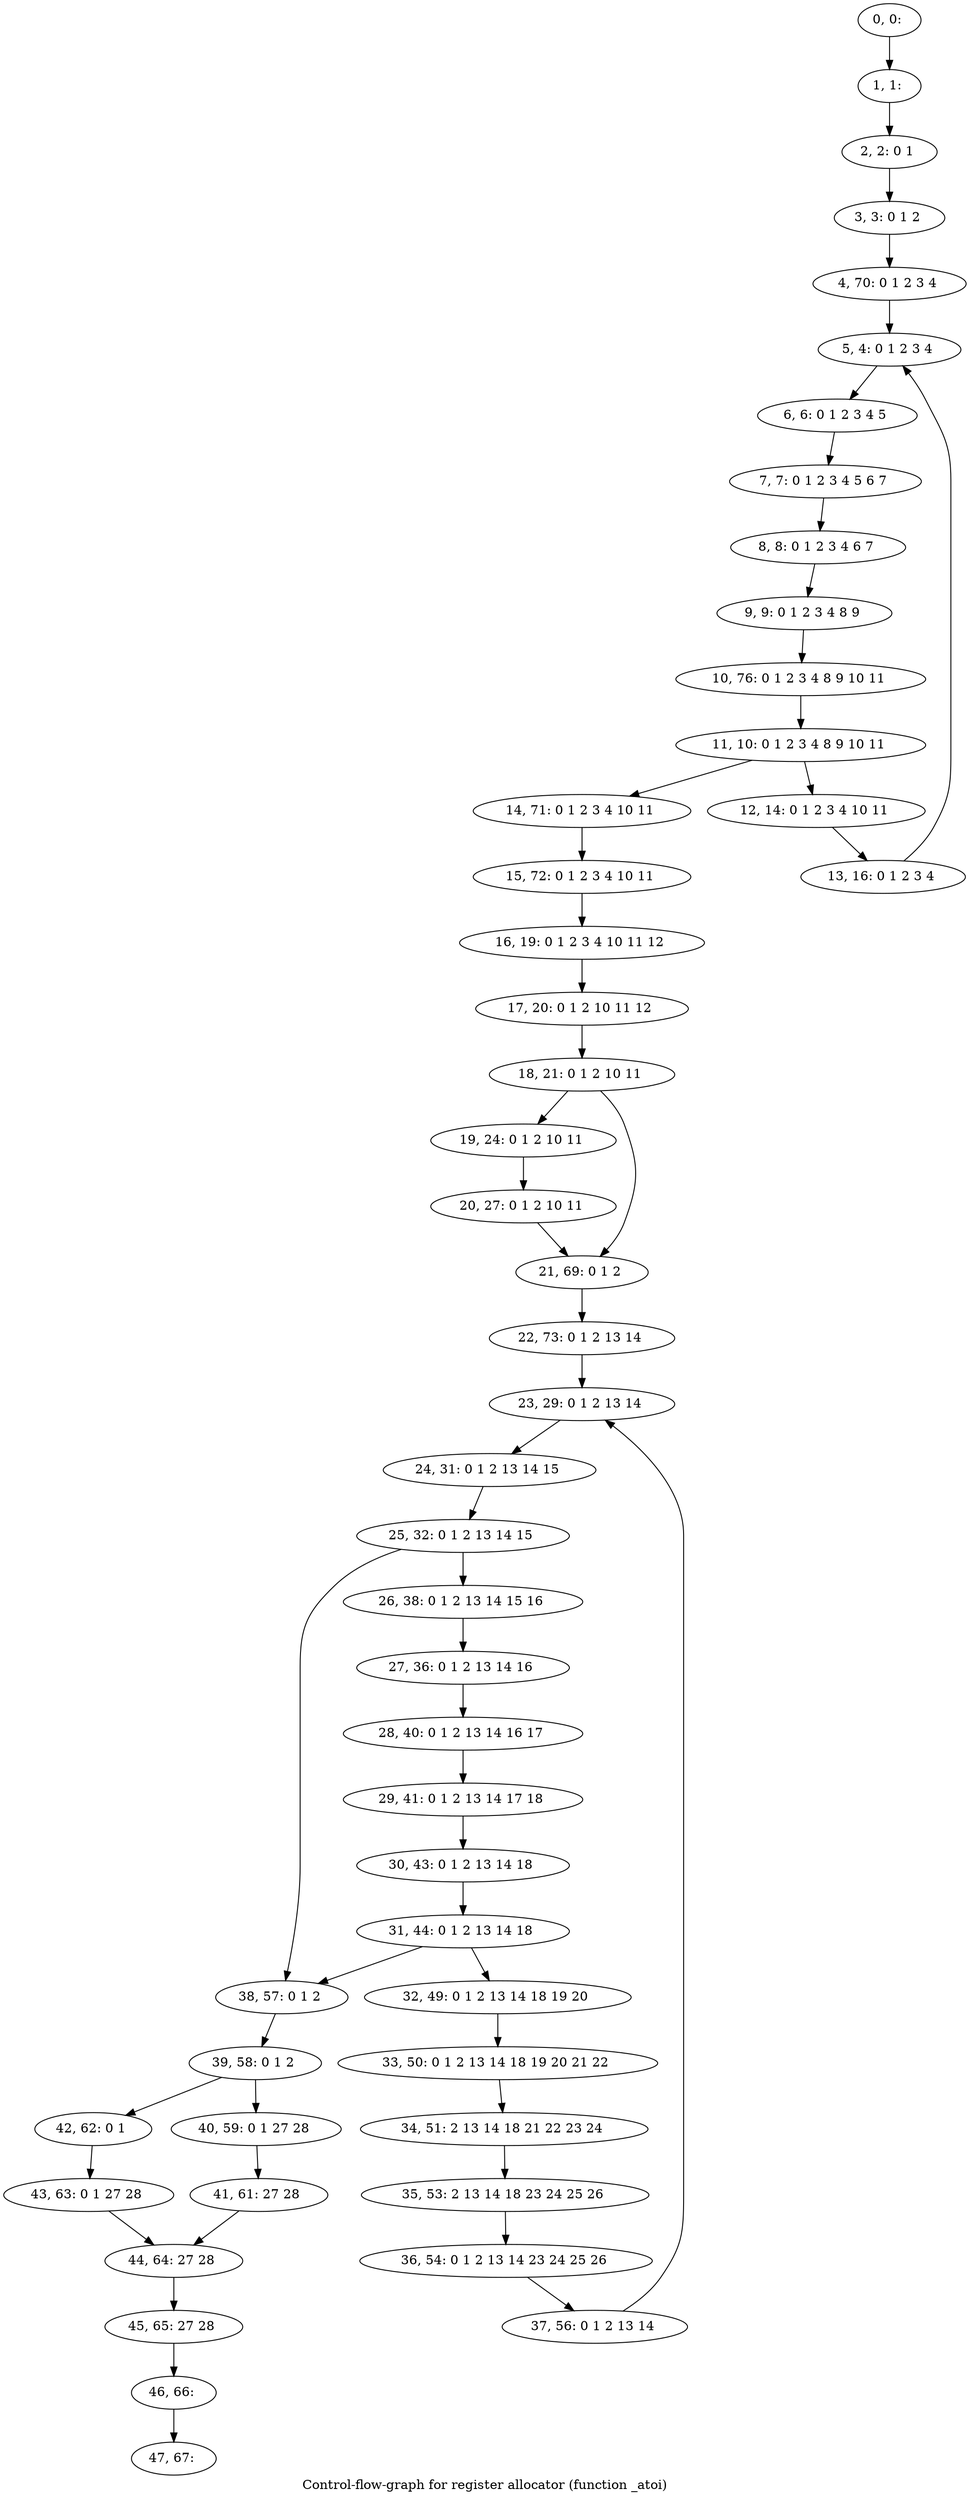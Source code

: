 digraph G {
graph [label="Control-flow-graph for register allocator (function _atoi)"]
0[label="0, 0: "];
1[label="1, 1: "];
2[label="2, 2: 0 1 "];
3[label="3, 3: 0 1 2 "];
4[label="4, 70: 0 1 2 3 4 "];
5[label="5, 4: 0 1 2 3 4 "];
6[label="6, 6: 0 1 2 3 4 5 "];
7[label="7, 7: 0 1 2 3 4 5 6 7 "];
8[label="8, 8: 0 1 2 3 4 6 7 "];
9[label="9, 9: 0 1 2 3 4 8 9 "];
10[label="10, 76: 0 1 2 3 4 8 9 10 11 "];
11[label="11, 10: 0 1 2 3 4 8 9 10 11 "];
12[label="12, 14: 0 1 2 3 4 10 11 "];
13[label="13, 16: 0 1 2 3 4 "];
14[label="14, 71: 0 1 2 3 4 10 11 "];
15[label="15, 72: 0 1 2 3 4 10 11 "];
16[label="16, 19: 0 1 2 3 4 10 11 12 "];
17[label="17, 20: 0 1 2 10 11 12 "];
18[label="18, 21: 0 1 2 10 11 "];
19[label="19, 24: 0 1 2 10 11 "];
20[label="20, 27: 0 1 2 10 11 "];
21[label="21, 69: 0 1 2 "];
22[label="22, 73: 0 1 2 13 14 "];
23[label="23, 29: 0 1 2 13 14 "];
24[label="24, 31: 0 1 2 13 14 15 "];
25[label="25, 32: 0 1 2 13 14 15 "];
26[label="26, 38: 0 1 2 13 14 15 16 "];
27[label="27, 36: 0 1 2 13 14 16 "];
28[label="28, 40: 0 1 2 13 14 16 17 "];
29[label="29, 41: 0 1 2 13 14 17 18 "];
30[label="30, 43: 0 1 2 13 14 18 "];
31[label="31, 44: 0 1 2 13 14 18 "];
32[label="32, 49: 0 1 2 13 14 18 19 20 "];
33[label="33, 50: 0 1 2 13 14 18 19 20 21 22 "];
34[label="34, 51: 2 13 14 18 21 22 23 24 "];
35[label="35, 53: 2 13 14 18 23 24 25 26 "];
36[label="36, 54: 0 1 2 13 14 23 24 25 26 "];
37[label="37, 56: 0 1 2 13 14 "];
38[label="38, 57: 0 1 2 "];
39[label="39, 58: 0 1 2 "];
40[label="40, 59: 0 1 27 28 "];
41[label="41, 61: 27 28 "];
42[label="42, 62: 0 1 "];
43[label="43, 63: 0 1 27 28 "];
44[label="44, 64: 27 28 "];
45[label="45, 65: 27 28 "];
46[label="46, 66: "];
47[label="47, 67: "];
0->1 ;
1->2 ;
2->3 ;
3->4 ;
4->5 ;
5->6 ;
6->7 ;
7->8 ;
8->9 ;
9->10 ;
10->11 ;
11->12 ;
11->14 ;
12->13 ;
13->5 ;
14->15 ;
15->16 ;
16->17 ;
17->18 ;
18->19 ;
18->21 ;
19->20 ;
20->21 ;
21->22 ;
22->23 ;
23->24 ;
24->25 ;
25->26 ;
25->38 ;
26->27 ;
27->28 ;
28->29 ;
29->30 ;
30->31 ;
31->32 ;
31->38 ;
32->33 ;
33->34 ;
34->35 ;
35->36 ;
36->37 ;
37->23 ;
38->39 ;
39->40 ;
39->42 ;
40->41 ;
41->44 ;
42->43 ;
43->44 ;
44->45 ;
45->46 ;
46->47 ;
}

